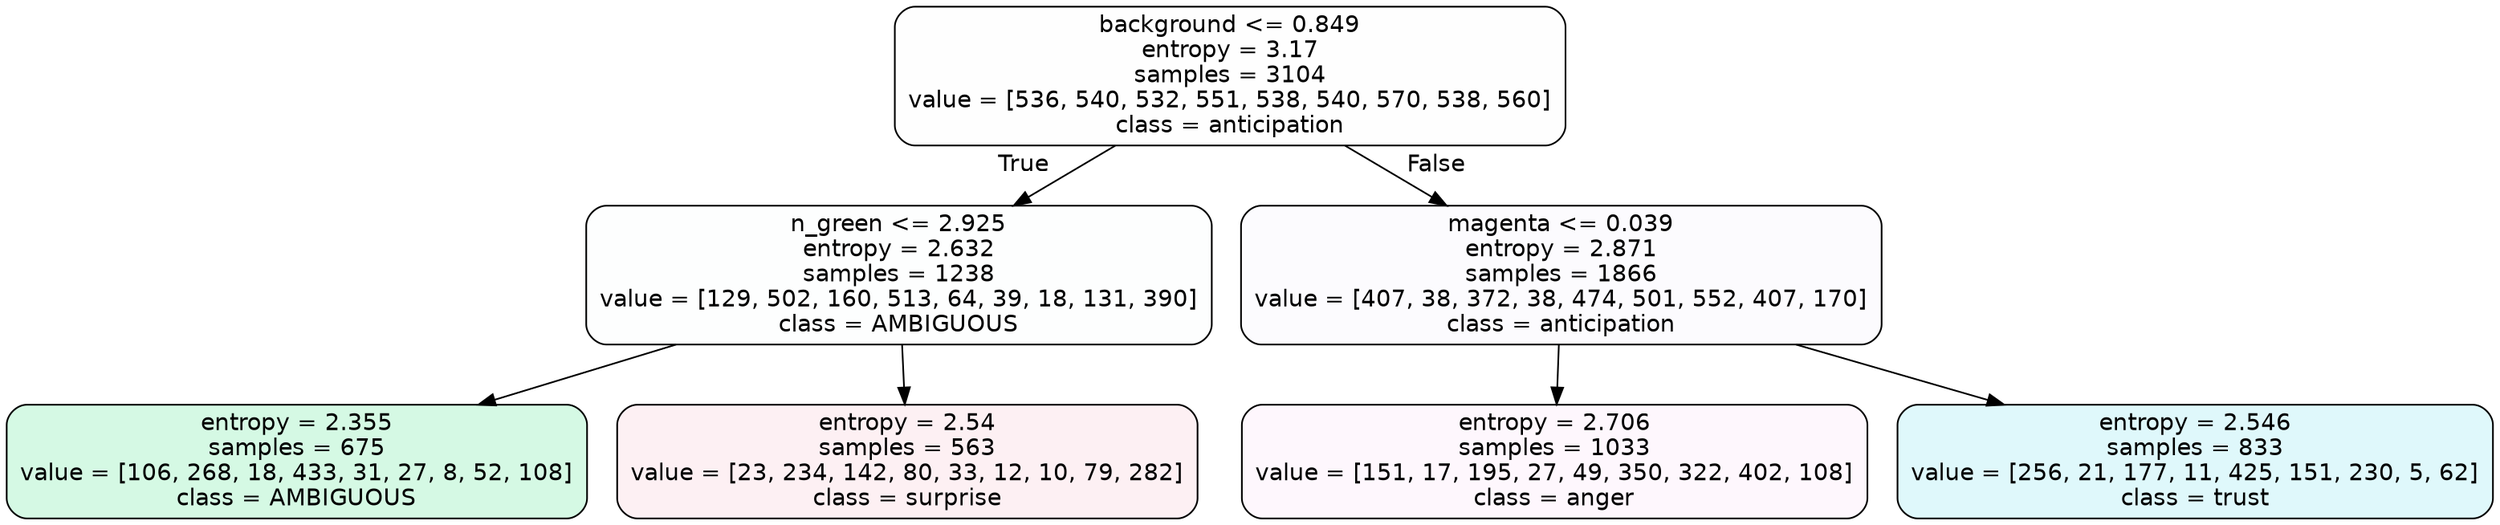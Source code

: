 digraph Tree {
node [shape=box, style="filled, rounded", color="black", fontname=helvetica] ;
edge [fontname=helvetica] ;
0 [label="background <= 0.849\nentropy = 3.17\nsamples = 3104\nvalue = [536, 540, 532, 551, 538, 540, 570, 538, 560]\nclass = anticipation", fillcolor="#8139e501"] ;
1 [label="n_green <= 2.925\nentropy = 2.632\nsamples = 1238\nvalue = [129, 502, 160, 513, 64, 39, 18, 131, 390]\nclass = AMBIGUOUS", fillcolor="#39e58102"] ;
0 -> 1 [labeldistance=2.5, labelangle=45, headlabel="True"] ;
2 [label="entropy = 2.355\nsamples = 675\nvalue = [106, 268, 18, 433, 31, 27, 8, 52, 108]\nclass = AMBIGUOUS", fillcolor="#39e58136"] ;
1 -> 2 ;
3 [label="entropy = 2.54\nsamples = 563\nvalue = [23, 234, 142, 80, 33, 12, 10, 79, 282]\nclass = surprise", fillcolor="#e5396413"] ;
1 -> 3 ;
4 [label="magenta <= 0.039\nentropy = 2.871\nsamples = 1866\nvalue = [407, 38, 372, 38, 474, 501, 552, 407, 170]\nclass = anticipation", fillcolor="#8139e505"] ;
0 -> 4 [labeldistance=2.5, labelangle=-45, headlabel="False"] ;
5 [label="entropy = 2.706\nsamples = 1033\nvalue = [151, 17, 195, 27, 49, 350, 322, 402, 108]\nclass = anger", fillcolor="#e539d70a"] ;
4 -> 5 ;
6 [label="entropy = 2.546\nsamples = 833\nvalue = [256, 21, 177, 11, 425, 151, 230, 5, 62]\nclass = trust", fillcolor="#39d7e528"] ;
4 -> 6 ;
}
